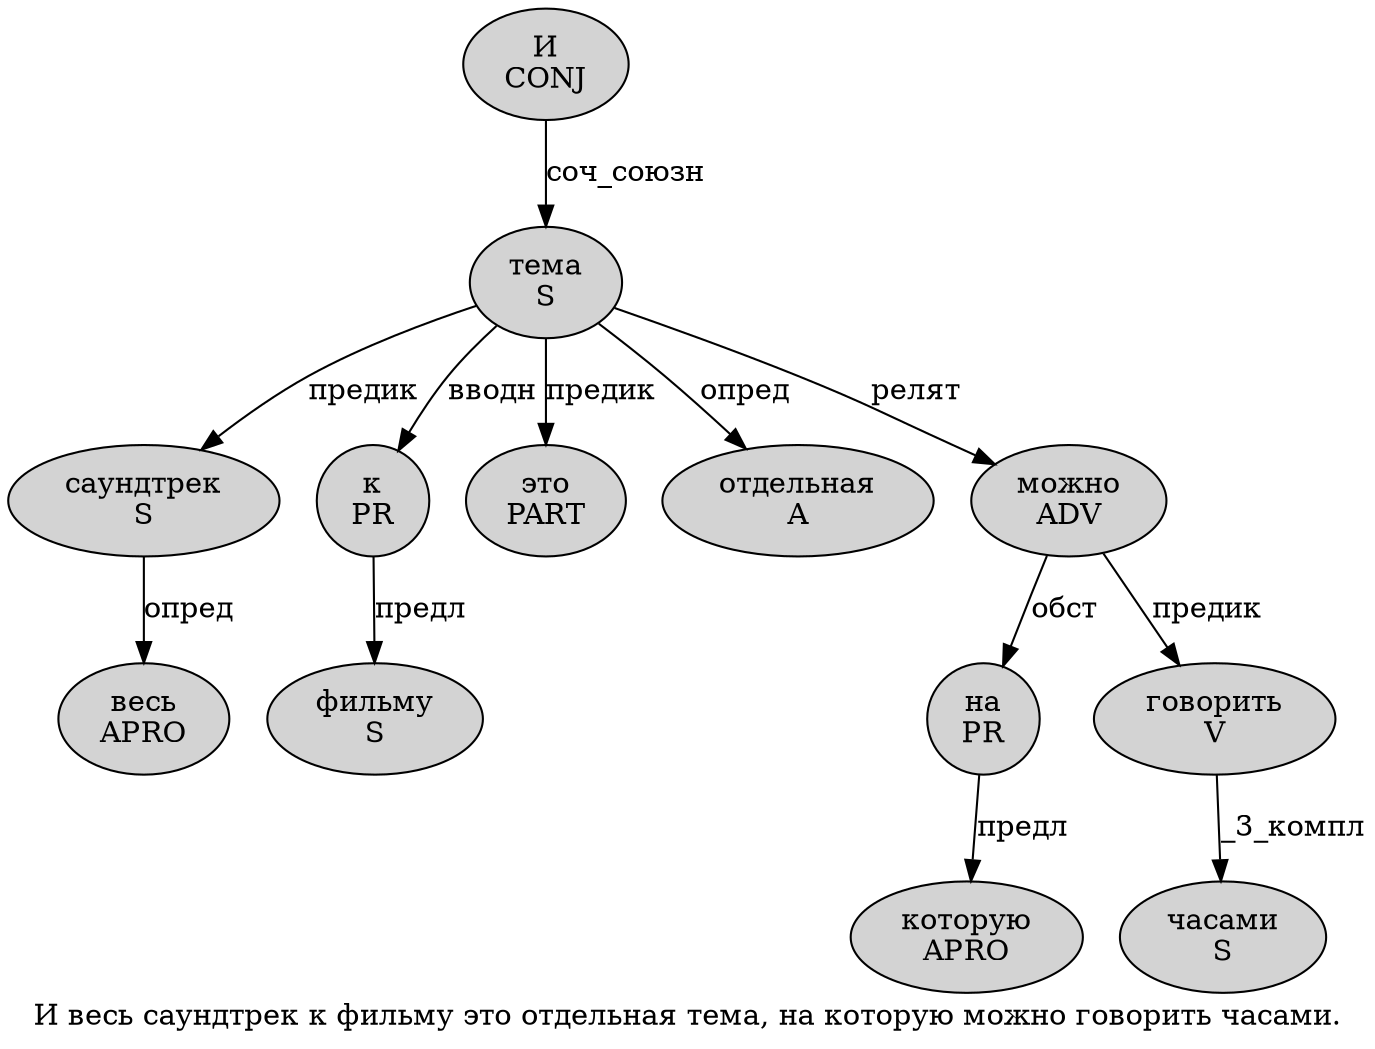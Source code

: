 digraph SENTENCE_551 {
	graph [label="И весь саундтрек к фильму это отдельная тема, на которую можно говорить часами."]
	node [style=filled]
		0 [label="И
CONJ" color="" fillcolor=lightgray penwidth=1 shape=ellipse]
		1 [label="весь
APRO" color="" fillcolor=lightgray penwidth=1 shape=ellipse]
		2 [label="саундтрек
S" color="" fillcolor=lightgray penwidth=1 shape=ellipse]
		3 [label="к
PR" color="" fillcolor=lightgray penwidth=1 shape=ellipse]
		4 [label="фильму
S" color="" fillcolor=lightgray penwidth=1 shape=ellipse]
		5 [label="это
PART" color="" fillcolor=lightgray penwidth=1 shape=ellipse]
		6 [label="отдельная
A" color="" fillcolor=lightgray penwidth=1 shape=ellipse]
		7 [label="тема
S" color="" fillcolor=lightgray penwidth=1 shape=ellipse]
		9 [label="на
PR" color="" fillcolor=lightgray penwidth=1 shape=ellipse]
		10 [label="которую
APRO" color="" fillcolor=lightgray penwidth=1 shape=ellipse]
		11 [label="можно
ADV" color="" fillcolor=lightgray penwidth=1 shape=ellipse]
		12 [label="говорить
V" color="" fillcolor=lightgray penwidth=1 shape=ellipse]
		13 [label="часами
S" color="" fillcolor=lightgray penwidth=1 shape=ellipse]
			9 -> 10 [label="предл"]
			2 -> 1 [label="опред"]
			7 -> 2 [label="предик"]
			7 -> 3 [label="вводн"]
			7 -> 5 [label="предик"]
			7 -> 6 [label="опред"]
			7 -> 11 [label="релят"]
			11 -> 9 [label="обст"]
			11 -> 12 [label="предик"]
			12 -> 13 [label="_3_компл"]
			0 -> 7 [label="соч_союзн"]
			3 -> 4 [label="предл"]
}